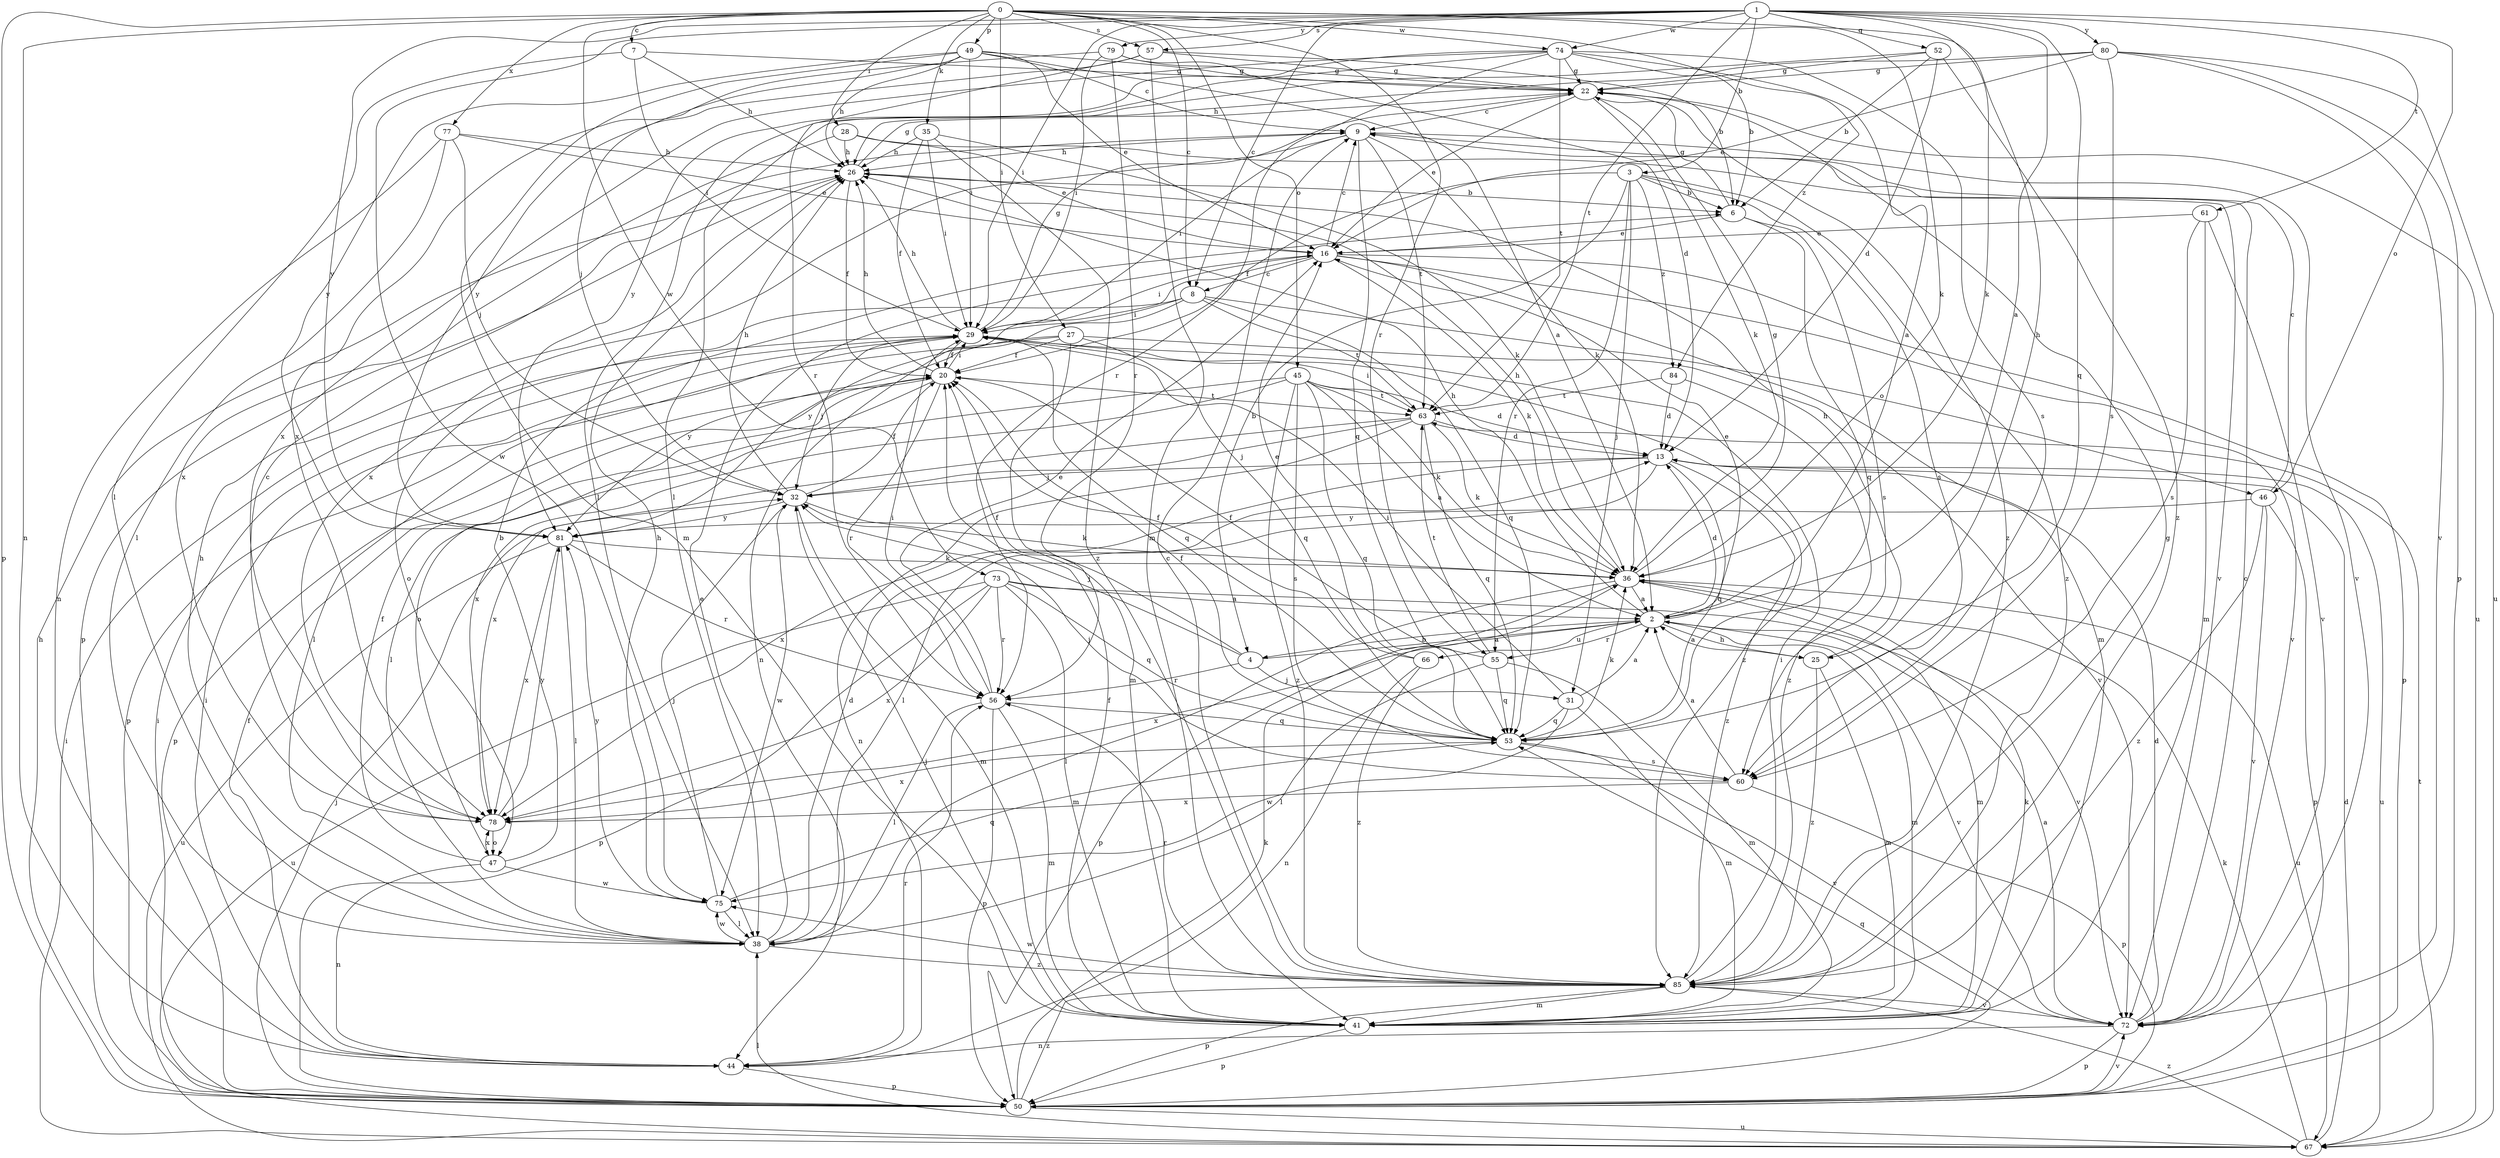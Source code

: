 strict digraph  {
0;
1;
2;
3;
4;
6;
7;
8;
9;
13;
16;
20;
22;
25;
26;
27;
28;
29;
31;
32;
35;
36;
38;
41;
44;
45;
46;
47;
49;
50;
52;
53;
55;
56;
57;
60;
61;
63;
66;
67;
72;
73;
74;
75;
77;
78;
79;
80;
81;
84;
85;
0 -> 7  [label=c];
0 -> 8  [label=c];
0 -> 25  [label=h];
0 -> 27  [label=i];
0 -> 28  [label=i];
0 -> 35  [label=k];
0 -> 36  [label=k];
0 -> 44  [label=n];
0 -> 45  [label=o];
0 -> 49  [label=p];
0 -> 50  [label=p];
0 -> 55  [label=r];
0 -> 57  [label=s];
0 -> 73  [label=w];
0 -> 74  [label=w];
0 -> 77  [label=x];
0 -> 84  [label=z];
1 -> 2  [label=a];
1 -> 3  [label=b];
1 -> 8  [label=c];
1 -> 29  [label=i];
1 -> 36  [label=k];
1 -> 46  [label=o];
1 -> 52  [label=q];
1 -> 53  [label=q];
1 -> 57  [label=s];
1 -> 61  [label=t];
1 -> 63  [label=t];
1 -> 74  [label=w];
1 -> 75  [label=w];
1 -> 79  [label=y];
1 -> 80  [label=y];
1 -> 81  [label=y];
2 -> 4  [label=b];
2 -> 13  [label=d];
2 -> 16  [label=e];
2 -> 25  [label=h];
2 -> 26  [label=h];
2 -> 41  [label=m];
2 -> 55  [label=r];
2 -> 66  [label=u];
2 -> 72  [label=v];
2 -> 78  [label=x];
3 -> 4  [label=b];
3 -> 6  [label=b];
3 -> 20  [label=f];
3 -> 31  [label=j];
3 -> 55  [label=r];
3 -> 60  [label=s];
3 -> 84  [label=z];
3 -> 85  [label=z];
4 -> 2  [label=a];
4 -> 20  [label=f];
4 -> 31  [label=j];
4 -> 32  [label=j];
4 -> 56  [label=r];
6 -> 16  [label=e];
6 -> 22  [label=g];
6 -> 53  [label=q];
6 -> 60  [label=s];
7 -> 22  [label=g];
7 -> 26  [label=h];
7 -> 29  [label=i];
7 -> 38  [label=l];
8 -> 29  [label=i];
8 -> 46  [label=o];
8 -> 47  [label=o];
8 -> 53  [label=q];
8 -> 63  [label=t];
8 -> 81  [label=y];
9 -> 26  [label=h];
9 -> 29  [label=i];
9 -> 36  [label=k];
9 -> 53  [label=q];
9 -> 63  [label=t];
9 -> 72  [label=v];
9 -> 78  [label=x];
13 -> 32  [label=j];
13 -> 38  [label=l];
13 -> 53  [label=q];
13 -> 67  [label=u];
13 -> 78  [label=x];
13 -> 85  [label=z];
16 -> 8  [label=c];
16 -> 9  [label=c];
16 -> 29  [label=i];
16 -> 36  [label=k];
16 -> 41  [label=m];
16 -> 44  [label=n];
16 -> 50  [label=p];
16 -> 72  [label=v];
20 -> 26  [label=h];
20 -> 29  [label=i];
20 -> 47  [label=o];
20 -> 50  [label=p];
20 -> 56  [label=r];
20 -> 63  [label=t];
22 -> 9  [label=c];
22 -> 16  [label=e];
22 -> 36  [label=k];
22 -> 67  [label=u];
22 -> 85  [label=z];
25 -> 2  [label=a];
25 -> 26  [label=h];
25 -> 41  [label=m];
25 -> 85  [label=z];
26 -> 6  [label=b];
26 -> 20  [label=f];
26 -> 22  [label=g];
26 -> 50  [label=p];
27 -> 20  [label=f];
27 -> 41  [label=m];
27 -> 50  [label=p];
27 -> 53  [label=q];
27 -> 72  [label=v];
27 -> 81  [label=y];
28 -> 16  [label=e];
28 -> 26  [label=h];
28 -> 72  [label=v];
28 -> 78  [label=x];
29 -> 20  [label=f];
29 -> 22  [label=g];
29 -> 26  [label=h];
29 -> 32  [label=j];
29 -> 38  [label=l];
29 -> 53  [label=q];
29 -> 85  [label=z];
31 -> 2  [label=a];
31 -> 29  [label=i];
31 -> 41  [label=m];
31 -> 53  [label=q];
31 -> 75  [label=w];
32 -> 20  [label=f];
32 -> 26  [label=h];
32 -> 36  [label=k];
32 -> 41  [label=m];
32 -> 75  [label=w];
32 -> 81  [label=y];
35 -> 20  [label=f];
35 -> 26  [label=h];
35 -> 29  [label=i];
35 -> 36  [label=k];
35 -> 85  [label=z];
36 -> 2  [label=a];
36 -> 22  [label=g];
36 -> 26  [label=h];
36 -> 38  [label=l];
36 -> 41  [label=m];
36 -> 50  [label=p];
36 -> 67  [label=u];
38 -> 13  [label=d];
38 -> 16  [label=e];
38 -> 26  [label=h];
38 -> 75  [label=w];
38 -> 85  [label=z];
41 -> 20  [label=f];
41 -> 32  [label=j];
41 -> 36  [label=k];
41 -> 50  [label=p];
44 -> 20  [label=f];
44 -> 29  [label=i];
44 -> 50  [label=p];
44 -> 56  [label=r];
45 -> 2  [label=a];
45 -> 13  [label=d];
45 -> 36  [label=k];
45 -> 38  [label=l];
45 -> 53  [label=q];
45 -> 60  [label=s];
45 -> 63  [label=t];
45 -> 78  [label=x];
45 -> 85  [label=z];
46 -> 9  [label=c];
46 -> 50  [label=p];
46 -> 72  [label=v];
46 -> 81  [label=y];
46 -> 85  [label=z];
47 -> 6  [label=b];
47 -> 20  [label=f];
47 -> 44  [label=n];
47 -> 75  [label=w];
47 -> 78  [label=x];
49 -> 2  [label=a];
49 -> 9  [label=c];
49 -> 16  [label=e];
49 -> 22  [label=g];
49 -> 26  [label=h];
49 -> 29  [label=i];
49 -> 32  [label=j];
49 -> 41  [label=m];
49 -> 81  [label=y];
50 -> 26  [label=h];
50 -> 29  [label=i];
50 -> 32  [label=j];
50 -> 36  [label=k];
50 -> 53  [label=q];
50 -> 67  [label=u];
50 -> 72  [label=v];
50 -> 85  [label=z];
52 -> 6  [label=b];
52 -> 13  [label=d];
52 -> 22  [label=g];
52 -> 38  [label=l];
52 -> 85  [label=z];
53 -> 20  [label=f];
53 -> 36  [label=k];
53 -> 60  [label=s];
53 -> 72  [label=v];
53 -> 78  [label=x];
55 -> 20  [label=f];
55 -> 38  [label=l];
55 -> 41  [label=m];
55 -> 53  [label=q];
55 -> 63  [label=t];
56 -> 16  [label=e];
56 -> 29  [label=i];
56 -> 38  [label=l];
56 -> 41  [label=m];
56 -> 50  [label=p];
56 -> 53  [label=q];
57 -> 6  [label=b];
57 -> 22  [label=g];
57 -> 41  [label=m];
57 -> 56  [label=r];
57 -> 81  [label=y];
60 -> 2  [label=a];
60 -> 32  [label=j];
60 -> 50  [label=p];
60 -> 78  [label=x];
61 -> 16  [label=e];
61 -> 41  [label=m];
61 -> 60  [label=s];
61 -> 72  [label=v];
63 -> 13  [label=d];
63 -> 29  [label=i];
63 -> 32  [label=j];
63 -> 36  [label=k];
63 -> 44  [label=n];
63 -> 53  [label=q];
63 -> 78  [label=x];
66 -> 16  [label=e];
66 -> 20  [label=f];
66 -> 44  [label=n];
66 -> 85  [label=z];
67 -> 13  [label=d];
67 -> 29  [label=i];
67 -> 36  [label=k];
67 -> 38  [label=l];
67 -> 63  [label=t];
67 -> 85  [label=z];
72 -> 2  [label=a];
72 -> 9  [label=c];
72 -> 13  [label=d];
72 -> 44  [label=n];
72 -> 50  [label=p];
73 -> 2  [label=a];
73 -> 41  [label=m];
73 -> 50  [label=p];
73 -> 53  [label=q];
73 -> 56  [label=r];
73 -> 67  [label=u];
73 -> 72  [label=v];
73 -> 78  [label=x];
74 -> 2  [label=a];
74 -> 6  [label=b];
74 -> 22  [label=g];
74 -> 38  [label=l];
74 -> 56  [label=r];
74 -> 60  [label=s];
74 -> 63  [label=t];
74 -> 78  [label=x];
74 -> 81  [label=y];
75 -> 26  [label=h];
75 -> 32  [label=j];
75 -> 38  [label=l];
75 -> 53  [label=q];
75 -> 81  [label=y];
77 -> 16  [label=e];
77 -> 26  [label=h];
77 -> 32  [label=j];
77 -> 38  [label=l];
77 -> 44  [label=n];
78 -> 9  [label=c];
78 -> 47  [label=o];
78 -> 81  [label=y];
79 -> 13  [label=d];
79 -> 22  [label=g];
79 -> 29  [label=i];
79 -> 56  [label=r];
79 -> 78  [label=x];
80 -> 16  [label=e];
80 -> 22  [label=g];
80 -> 26  [label=h];
80 -> 50  [label=p];
80 -> 60  [label=s];
80 -> 67  [label=u];
80 -> 72  [label=v];
81 -> 36  [label=k];
81 -> 38  [label=l];
81 -> 56  [label=r];
81 -> 67  [label=u];
81 -> 78  [label=x];
84 -> 13  [label=d];
84 -> 63  [label=t];
84 -> 85  [label=z];
85 -> 9  [label=c];
85 -> 22  [label=g];
85 -> 29  [label=i];
85 -> 41  [label=m];
85 -> 50  [label=p];
85 -> 56  [label=r];
85 -> 72  [label=v];
85 -> 75  [label=w];
}
